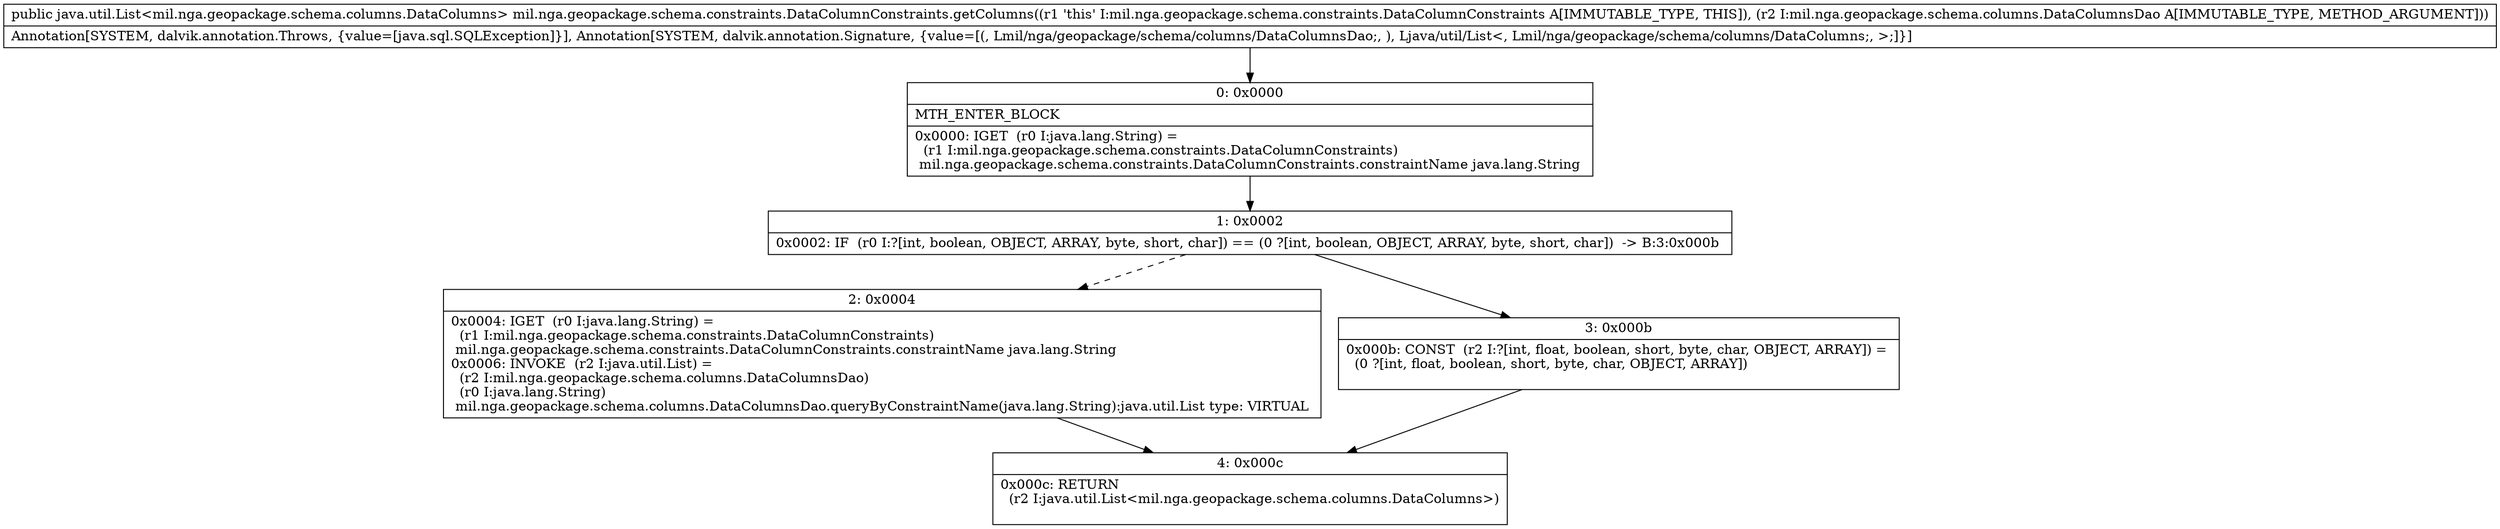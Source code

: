 digraph "CFG formil.nga.geopackage.schema.constraints.DataColumnConstraints.getColumns(Lmil\/nga\/geopackage\/schema\/columns\/DataColumnsDao;)Ljava\/util\/List;" {
Node_0 [shape=record,label="{0\:\ 0x0000|MTH_ENTER_BLOCK\l|0x0000: IGET  (r0 I:java.lang.String) = \l  (r1 I:mil.nga.geopackage.schema.constraints.DataColumnConstraints)\l mil.nga.geopackage.schema.constraints.DataColumnConstraints.constraintName java.lang.String \l}"];
Node_1 [shape=record,label="{1\:\ 0x0002|0x0002: IF  (r0 I:?[int, boolean, OBJECT, ARRAY, byte, short, char]) == (0 ?[int, boolean, OBJECT, ARRAY, byte, short, char])  \-\> B:3:0x000b \l}"];
Node_2 [shape=record,label="{2\:\ 0x0004|0x0004: IGET  (r0 I:java.lang.String) = \l  (r1 I:mil.nga.geopackage.schema.constraints.DataColumnConstraints)\l mil.nga.geopackage.schema.constraints.DataColumnConstraints.constraintName java.lang.String \l0x0006: INVOKE  (r2 I:java.util.List) = \l  (r2 I:mil.nga.geopackage.schema.columns.DataColumnsDao)\l  (r0 I:java.lang.String)\l mil.nga.geopackage.schema.columns.DataColumnsDao.queryByConstraintName(java.lang.String):java.util.List type: VIRTUAL \l}"];
Node_3 [shape=record,label="{3\:\ 0x000b|0x000b: CONST  (r2 I:?[int, float, boolean, short, byte, char, OBJECT, ARRAY]) = \l  (0 ?[int, float, boolean, short, byte, char, OBJECT, ARRAY])\l \l}"];
Node_4 [shape=record,label="{4\:\ 0x000c|0x000c: RETURN  \l  (r2 I:java.util.List\<mil.nga.geopackage.schema.columns.DataColumns\>)\l \l}"];
MethodNode[shape=record,label="{public java.util.List\<mil.nga.geopackage.schema.columns.DataColumns\> mil.nga.geopackage.schema.constraints.DataColumnConstraints.getColumns((r1 'this' I:mil.nga.geopackage.schema.constraints.DataColumnConstraints A[IMMUTABLE_TYPE, THIS]), (r2 I:mil.nga.geopackage.schema.columns.DataColumnsDao A[IMMUTABLE_TYPE, METHOD_ARGUMENT]))  | Annotation[SYSTEM, dalvik.annotation.Throws, \{value=[java.sql.SQLException]\}], Annotation[SYSTEM, dalvik.annotation.Signature, \{value=[(, Lmil\/nga\/geopackage\/schema\/columns\/DataColumnsDao;, ), Ljava\/util\/List\<, Lmil\/nga\/geopackage\/schema\/columns\/DataColumns;, \>;]\}]\l}"];
MethodNode -> Node_0;
Node_0 -> Node_1;
Node_1 -> Node_2[style=dashed];
Node_1 -> Node_3;
Node_2 -> Node_4;
Node_3 -> Node_4;
}

